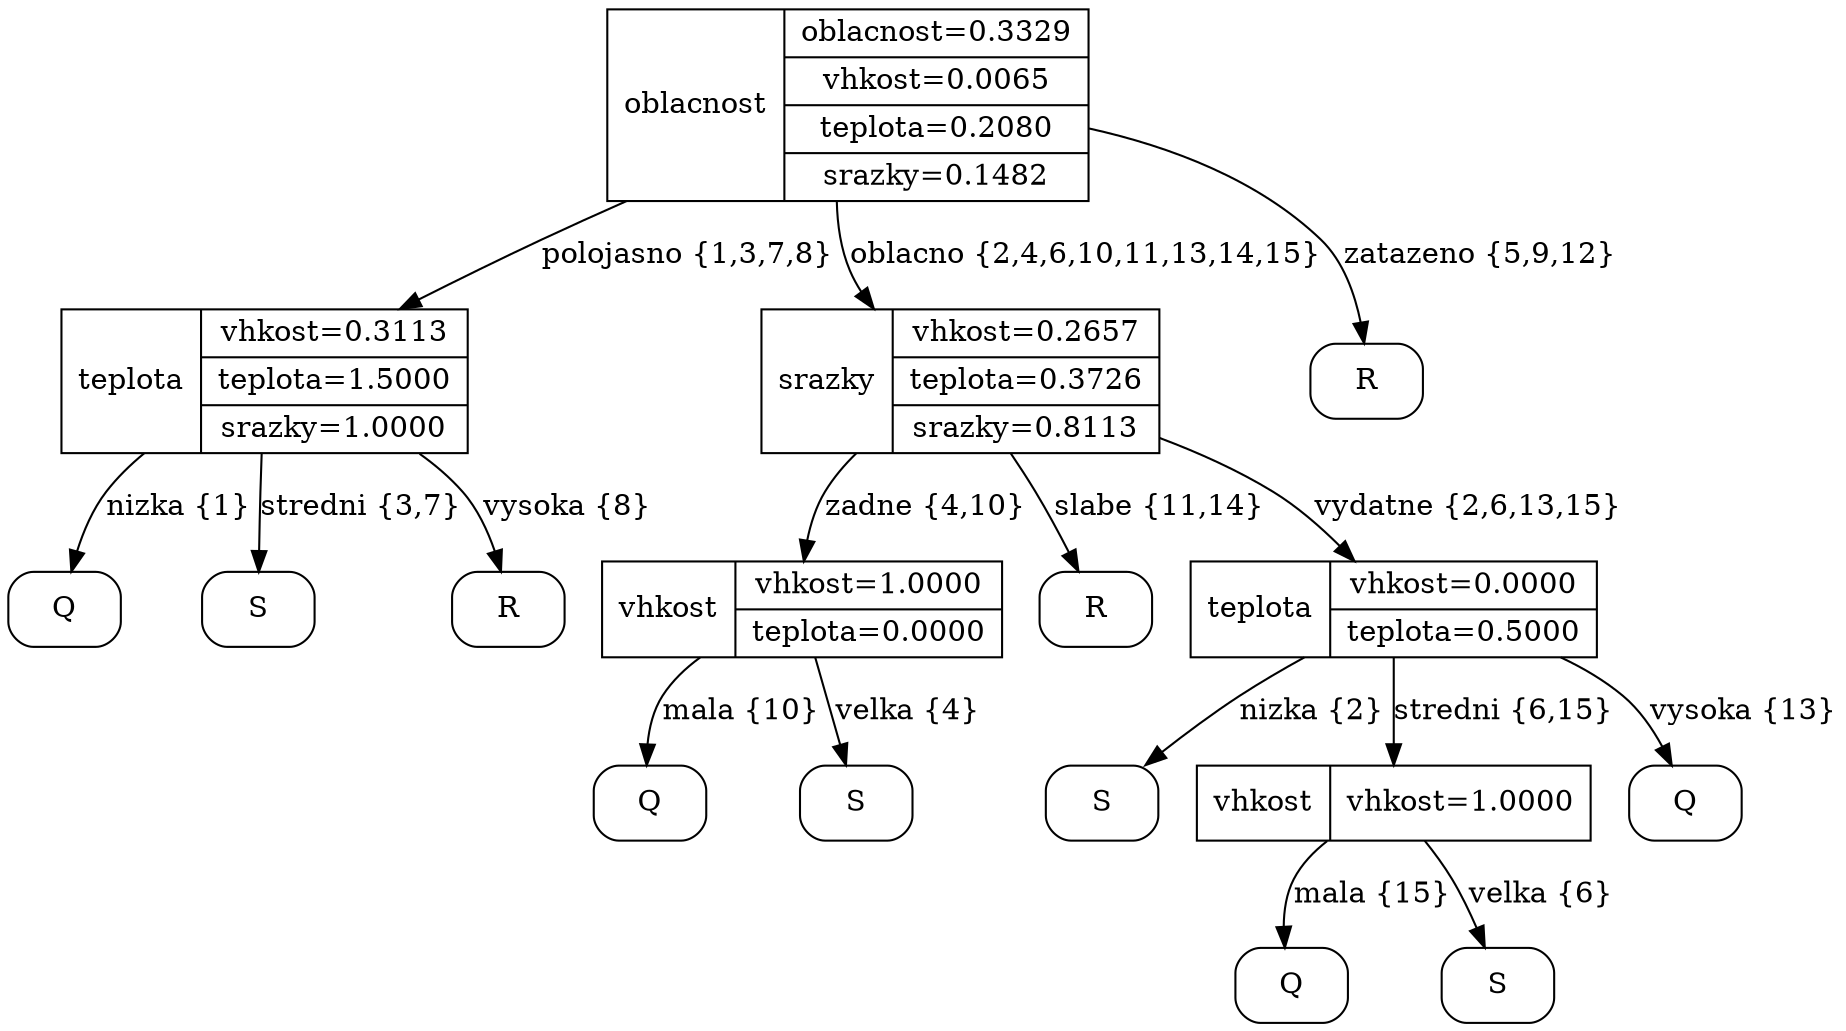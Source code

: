 digraph {
    oblacnost1 [shape=record, label="oblacnost|{oblacnost=0.3329|vhkost=0.0065|teplota=0.2080|srazky=0.1482}"]
    oblacnost1 -> teplota2 [label="polojasno {1,3,7,8}"]
    teplota2 [shape=record, label="teplota|{vhkost=0.3113|teplota=1.5000|srazky=1.0000}"]
    teplota2 -> Q3 [label="nizka {1}"]
    Q3 [shape=box, style=rounded, label="Q"]
    teplota2 -> S4 [label="stredni {3,7}"]
    S4 [shape=box, style=rounded, label="S"]
    teplota2 -> R5 [label="vysoka {8}"]
    R5 [shape=box, style=rounded, label="R"]
    oblacnost1 -> srazky6 [label="oblacno {2,4,6,10,11,13,14,15}"]
    srazky6 [shape=record, label="srazky|{vhkost=0.2657|teplota=0.3726|srazky=0.8113}"]
    srazky6 -> vhkost7 [label="zadne {4,10}"]
    vhkost7 [shape=record, label="vhkost|{vhkost=1.0000|teplota=0.0000}"]
    vhkost7 -> Q8 [label="mala {10}"]
    Q8 [shape=box, style=rounded, label="Q"]
    vhkost7 -> S9 [label="velka {4}"]
    S9 [shape=box, style=rounded, label="S"]
    srazky6 -> R10 [label="slabe {11,14}"]
    R10 [shape=box, style=rounded, label="R"]
    srazky6 -> teplota11 [label="vydatne {2,6,13,15}"]
    teplota11 [shape=record, label="teplota|{vhkost=0.0000|teplota=0.5000}"]
    teplota11 -> S12 [label="nizka {2}"]
    S12 [shape=box, style=rounded, label="S"]
    teplota11 -> vhkost13 [label="stredni {6,15}"]
    vhkost13 [shape=record, label="vhkost|{vhkost=1.0000}"]
    vhkost13 -> Q14 [label="mala {15}"]
    Q14 [shape=box, style=rounded, label="Q"]
    vhkost13 -> S15 [label="velka {6}"]
    S15 [shape=box, style=rounded, label="S"]
    teplota11 -> Q16 [label="vysoka {13}"]
    Q16 [shape=box, style=rounded, label="Q"]
    oblacnost1 -> R17 [label="zatazeno {5,9,12}"]
    R17 [shape=box, style=rounded, label="R"]
}

